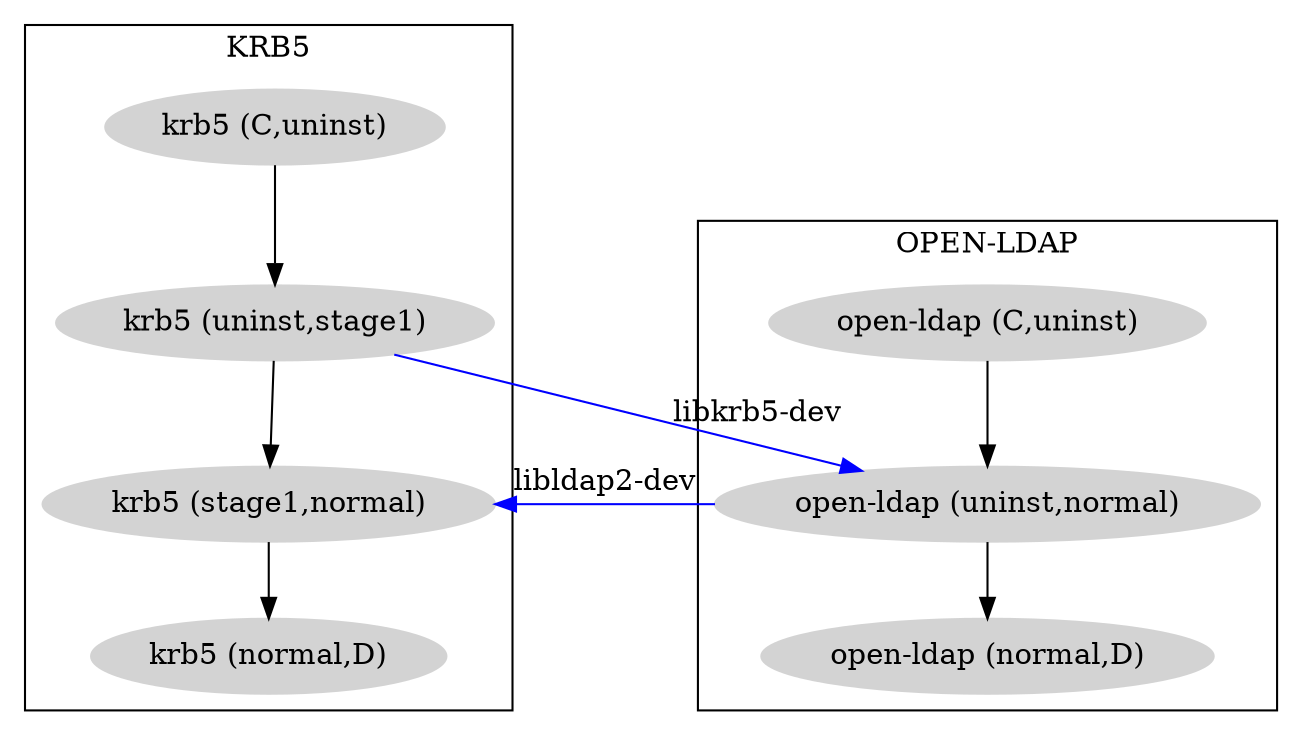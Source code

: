 // Abstract plan in DOT file representation 

digraph {

	// Instance line of krb5
	subgraph cluster_krb5 {
		node[style=filled, color=lightgrey];
		"krb5 (C,uninst)" -> "krb5 (uninst,stage1)";
		"krb5 (uninst,stage1)" -> "krb5 (stage1,normal)";
		"krb5 (stage1,normal)" -> "krb5 (normal,D)";
		label="KRB5";
	}

	// Instance line of open-ldap
	subgraph cluster_open {
		node[style=filled, color=lightgrey];
		"open-ldap (C,uninst)" -> "open-ldap (uninst,normal)";
		"open-ldap (uninst,normal)" -> "open-ldap (normal,D)";
		label="OPEN-LDAP";
	}
	// Edges from instance line of krb5
		"krb5 (uninst,stage1)" -> "open-ldap (uninst,normal)" [label="libkrb5-dev", color=blue];

	// Edges from instance line of open-ldap
		"open-ldap (uninst,normal)" -> "krb5 (stage1,normal)" [label="libldap2-dev", color=blue];
}
